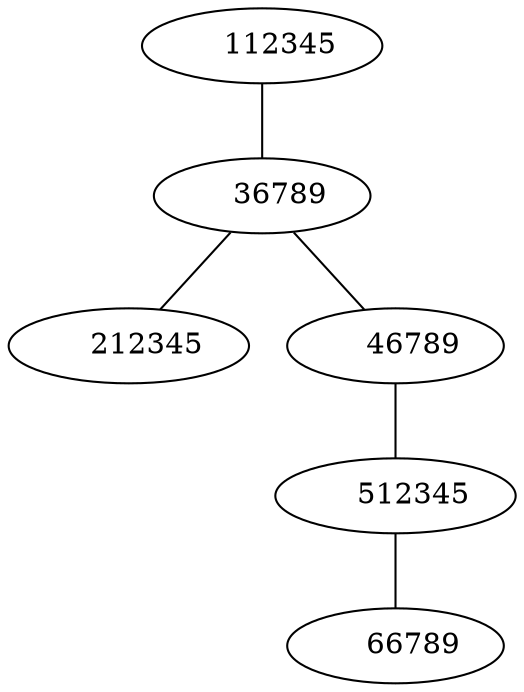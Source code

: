 graph{
     1 [label="    112345"];
     1 --     2;
     2 [label="    36789"];
     2 --     3;
     2 --     4;
     3 [label="    212345"];
     4 [label="    46789"];
     4 --     5;
     5 [label="    512345"];
     5 --     6;
     6 [label="    66789"];
}
